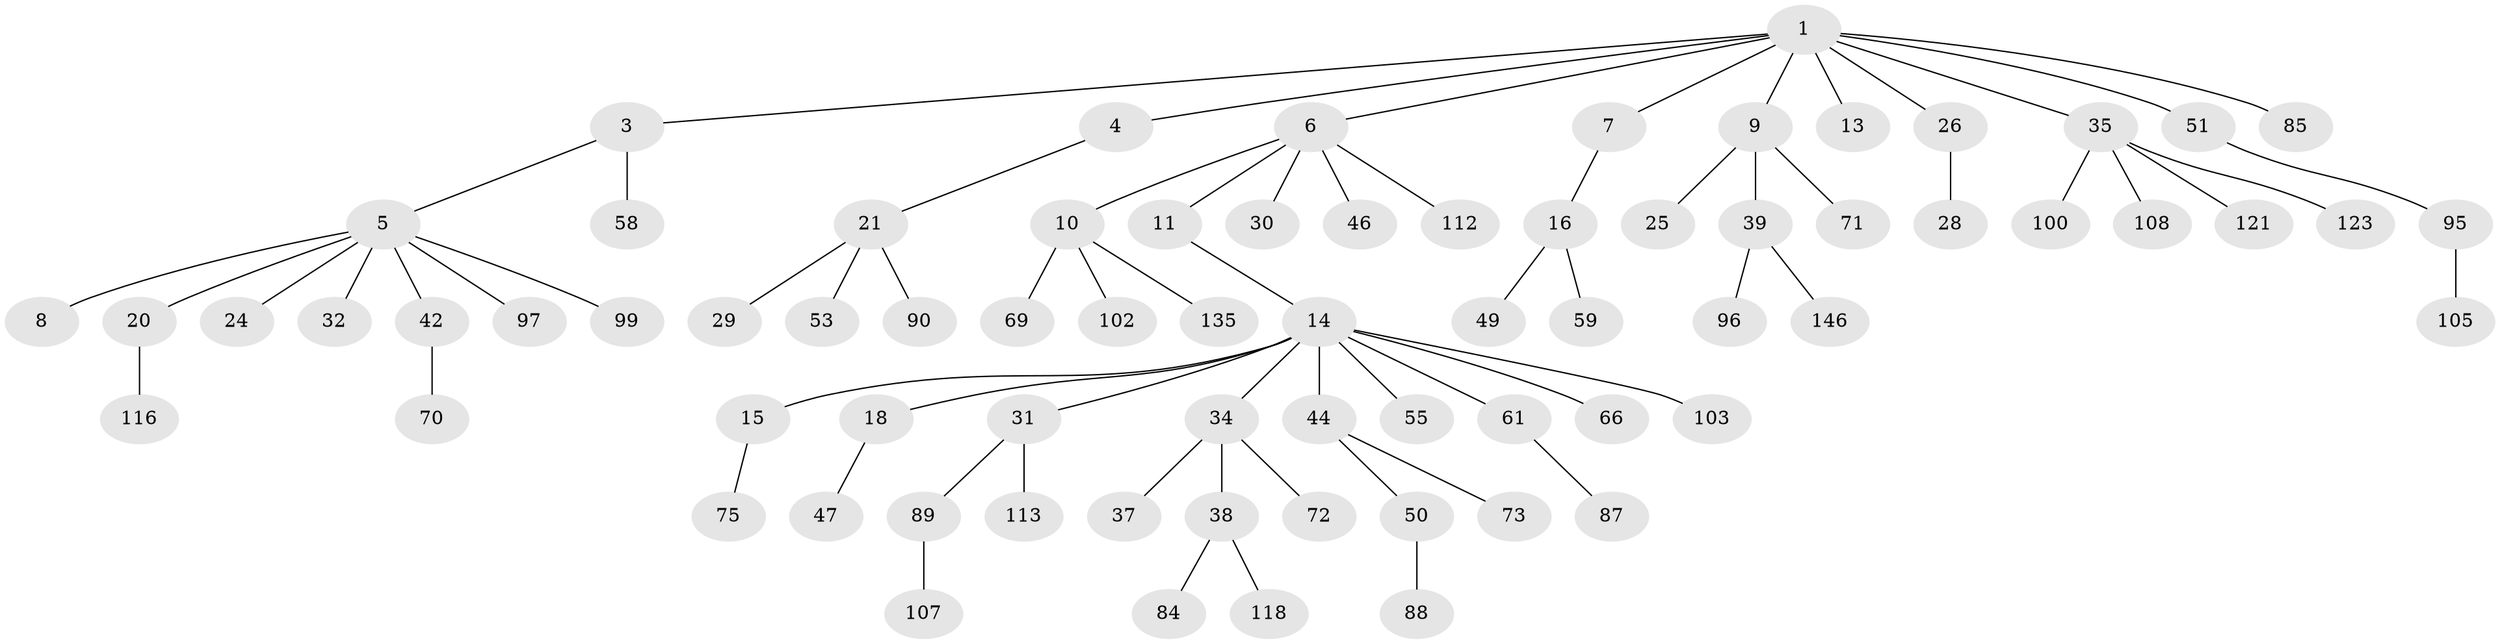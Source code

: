 // original degree distribution, {6: 0.02040816326530612, 5: 0.02040816326530612, 3: 0.14285714285714285, 8: 0.006802721088435374, 4: 0.05442176870748299, 2: 0.2653061224489796, 7: 0.006802721088435374, 1: 0.48299319727891155}
// Generated by graph-tools (version 1.1) at 2025/15/03/09/25 04:15:26]
// undirected, 73 vertices, 72 edges
graph export_dot {
graph [start="1"]
  node [color=gray90,style=filled];
  1 [super="+2"];
  3 [super="+138+45"];
  4 [super="+144"];
  5;
  6;
  7 [super="+83"];
  8 [super="+60+77"];
  9 [super="+36"];
  10 [super="+12"];
  11 [super="+91"];
  13 [super="+132"];
  14 [super="+19"];
  15 [super="+81+68+40"];
  16 [super="+17"];
  18 [super="+27"];
  20 [super="+33"];
  21 [super="+41"];
  24;
  25 [super="+48"];
  26;
  28 [super="+120"];
  29;
  30 [super="+136"];
  31;
  32 [super="+110"];
  34;
  35 [super="+63+52"];
  37 [super="+64"];
  38;
  39;
  42;
  44 [super="+86+54"];
  46 [super="+62"];
  47;
  49;
  50 [super="+76+57"];
  51;
  53 [super="+65"];
  55 [super="+92+93"];
  58 [super="+145"];
  59 [super="+115+126"];
  61 [super="+74"];
  66 [super="+134+147"];
  69;
  70 [super="+129"];
  71;
  72;
  73;
  75;
  84;
  85 [super="+101"];
  87;
  88;
  89;
  90 [super="+98"];
  95;
  96;
  97 [super="+137"];
  99;
  100 [super="+117"];
  102;
  103;
  105;
  107;
  108 [super="+128+127+142"];
  112 [super="+119"];
  113;
  116;
  118;
  121;
  123;
  135;
  146;
  1 -- 3;
  1 -- 26;
  1 -- 35;
  1 -- 51;
  1 -- 85;
  1 -- 4;
  1 -- 6;
  1 -- 7;
  1 -- 9;
  1 -- 13;
  3 -- 5;
  3 -- 58;
  4 -- 21;
  5 -- 8;
  5 -- 20;
  5 -- 24;
  5 -- 32;
  5 -- 42;
  5 -- 97;
  5 -- 99;
  6 -- 10;
  6 -- 11;
  6 -- 30;
  6 -- 46;
  6 -- 112;
  7 -- 16;
  9 -- 25;
  9 -- 71;
  9 -- 39;
  10 -- 102;
  10 -- 69;
  10 -- 135;
  11 -- 14;
  14 -- 15;
  14 -- 18;
  14 -- 31;
  14 -- 61;
  14 -- 66;
  14 -- 34;
  14 -- 55;
  14 -- 103;
  14 -- 44;
  15 -- 75;
  16 -- 59;
  16 -- 49;
  18 -- 47;
  20 -- 116;
  21 -- 29;
  21 -- 53;
  21 -- 90;
  26 -- 28;
  31 -- 89;
  31 -- 113;
  34 -- 37;
  34 -- 38;
  34 -- 72;
  35 -- 123;
  35 -- 100;
  35 -- 121;
  35 -- 108;
  38 -- 84;
  38 -- 118;
  39 -- 96;
  39 -- 146;
  42 -- 70;
  44 -- 50;
  44 -- 73;
  50 -- 88;
  51 -- 95;
  61 -- 87;
  89 -- 107;
  95 -- 105;
}
